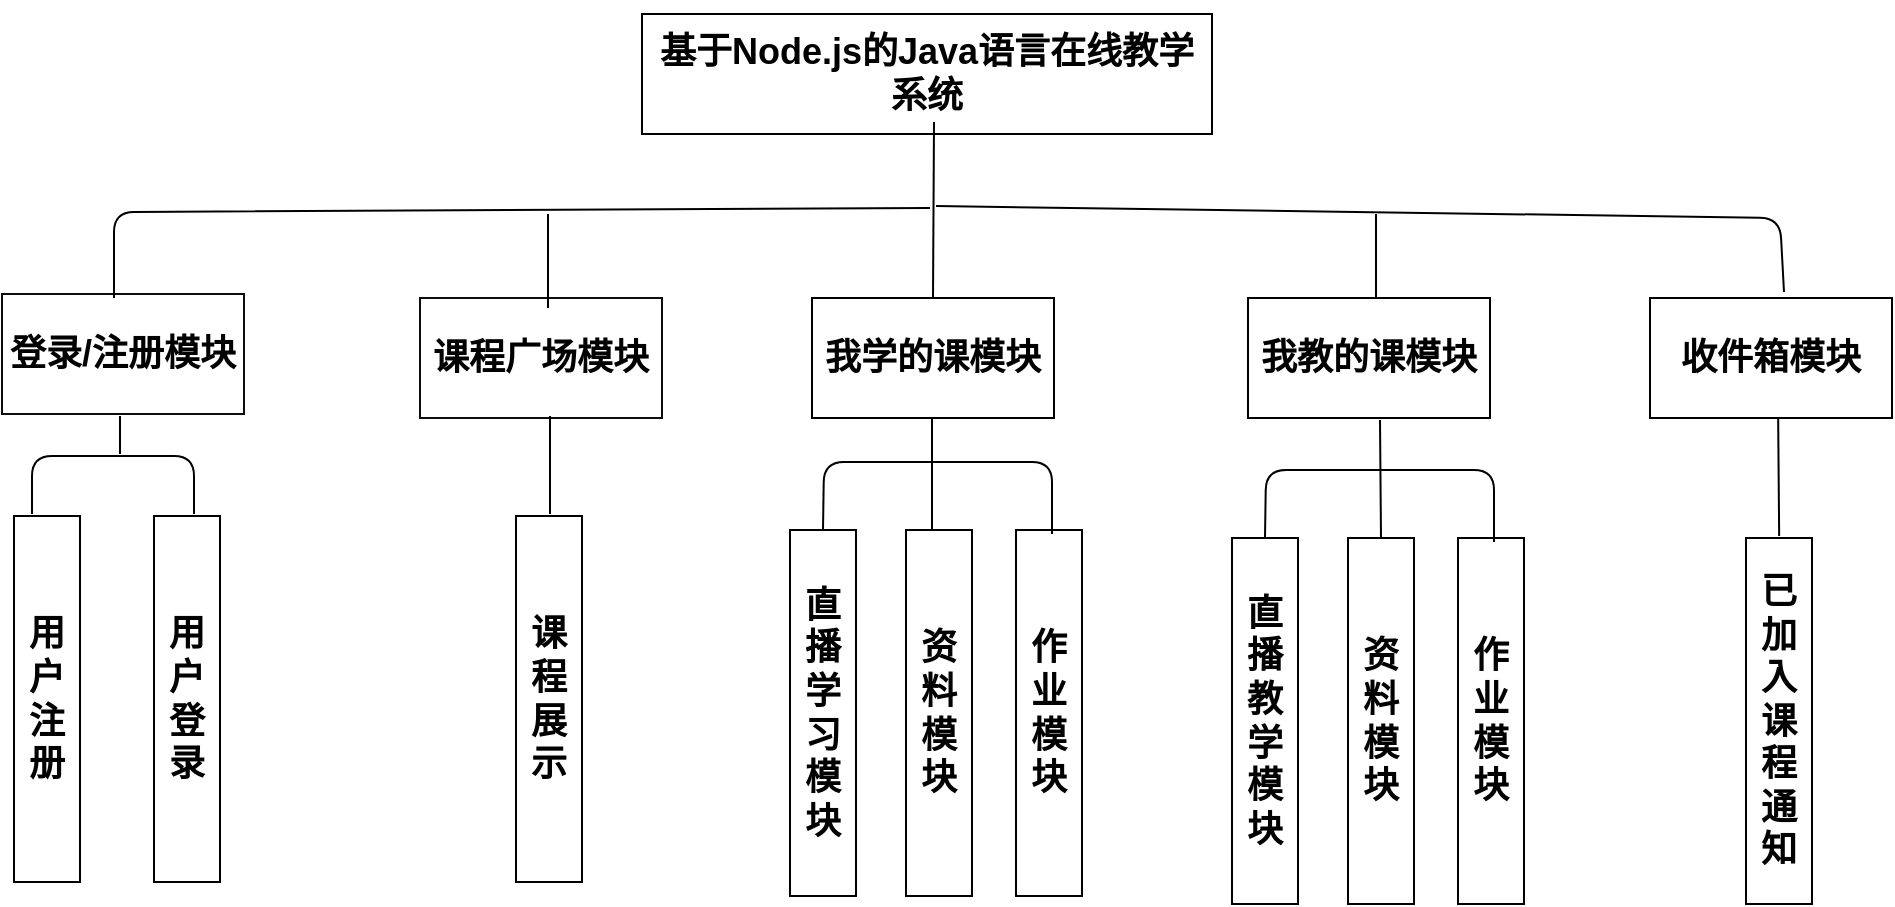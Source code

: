 <mxfile>
    <diagram id="4MXa6RCKn9y8cp7ns_Ss" name="第 1 页">
        <mxGraphModel dx="1270" dy="725" grid="0" gridSize="10" guides="1" tooltips="1" connect="1" arrows="1" fold="1" page="1" pageScale="1" pageWidth="1654" pageHeight="2336" background="#ffffff" math="0" shadow="0">
            <root>
                <mxCell id="0"/>
                <mxCell id="1" parent="0"/>
                <mxCell id="2" value="&lt;p class=&quot;MsoNormal&quot; style=&quot;&quot;&gt;&lt;font color=&quot;#000000&quot; style=&quot;font-size: 18px;&quot;&gt;&lt;b&gt;&lt;font style=&quot;&quot;&gt;基于&lt;/font&gt;&lt;font style=&quot;&quot;&gt;Node.js的Java语言在线教学系统&lt;/font&gt;&lt;/b&gt;&lt;/font&gt;&lt;/p&gt;" style="rounded=0;whiteSpace=wrap;html=1;fillColor=#FFFFFF;fontSize=15;strokeColor=#000000;labelBorderColor=none;" parent="1" vertex="1">
                    <mxGeometry x="421" y="138" width="285" height="60" as="geometry"/>
                </mxCell>
                <mxCell id="3" value="&lt;font style=&quot;font-size: 18px;&quot; color=&quot;#000000&quot;&gt;&lt;b&gt;登录/注册模块&lt;/b&gt;&lt;/font&gt;" style="rounded=0;whiteSpace=wrap;html=1;fillColor=#FFFFFF;fontSize=15;labelBorderColor=none;strokeColor=#0d0d0d;" parent="1" vertex="1">
                    <mxGeometry x="101" y="278" width="121" height="60" as="geometry"/>
                </mxCell>
                <mxCell id="4" value="&lt;font style=&quot;font-size: 18px;&quot; color=&quot;#000000&quot;&gt;&lt;b&gt;课程广场模块&lt;/b&gt;&lt;/font&gt;" style="rounded=0;whiteSpace=wrap;html=1;fillColor=#FFFFFF;fontSize=15;labelBorderColor=none;strokeColor=#0d0d0d;" parent="1" vertex="1">
                    <mxGeometry x="310" y="280" width="121" height="60" as="geometry"/>
                </mxCell>
                <mxCell id="5" value="&lt;font style=&quot;font-size: 18px;&quot; color=&quot;#000000&quot;&gt;&lt;b&gt;我学的课模块&lt;/b&gt;&lt;/font&gt;" style="rounded=0;whiteSpace=wrap;html=1;fillColor=#FFFFFF;fontSize=15;labelBorderColor=none;strokeColor=#000000;" parent="1" vertex="1">
                    <mxGeometry x="506" y="280" width="121" height="60" as="geometry"/>
                </mxCell>
                <mxCell id="6" value="&lt;span style=&quot;color: rgb(0, 0, 0);&quot;&gt;&lt;font style=&quot;font-size: 18px;&quot;&gt;&lt;b&gt;我教的课模块&lt;/b&gt;&lt;/font&gt;&lt;/span&gt;" style="rounded=0;whiteSpace=wrap;html=1;fillColor=#FFFFFF;fontSize=15;labelBorderColor=none;strokeColor=#000000;" parent="1" vertex="1">
                    <mxGeometry x="724" y="280" width="121" height="60" as="geometry"/>
                </mxCell>
                <mxCell id="7" value="&lt;font style=&quot;font-size: 18px;&quot; color=&quot;#000000&quot;&gt;&lt;b&gt;收件箱模块&lt;/b&gt;&lt;/font&gt;" style="rounded=0;whiteSpace=wrap;html=1;fillColor=#FFFFFF;fontSize=15;labelBorderColor=none;strokeColor=#000000;" parent="1" vertex="1">
                    <mxGeometry x="925" y="280" width="121" height="60" as="geometry"/>
                </mxCell>
                <mxCell id="8" value="" style="endArrow=none;html=1;fontSize=16;fontColor=#000000;exitX=0.5;exitY=0;exitDx=0;exitDy=0;labelBorderColor=none;strokeColor=#000000;" parent="1" source="5" edge="1">
                    <mxGeometry width="50" height="50" relative="1" as="geometry">
                        <mxPoint x="493" y="250" as="sourcePoint"/>
                        <mxPoint x="567" y="192" as="targetPoint"/>
                    </mxGeometry>
                </mxCell>
                <mxCell id="9" value="" style="endArrow=none;html=1;fontSize=16;fontColor=#000000;exitX=0.5;exitY=0;exitDx=0;exitDy=0;labelBorderColor=none;strokeColor=#000000;" parent="1" edge="1">
                    <mxGeometry width="50" height="50" relative="1" as="geometry">
                        <mxPoint x="157" y="280" as="sourcePoint"/>
                        <mxPoint x="565" y="235" as="targetPoint"/>
                        <Array as="points">
                            <mxPoint x="157" y="237"/>
                        </Array>
                    </mxGeometry>
                </mxCell>
                <mxCell id="10" value="" style="endArrow=none;html=1;fontSize=16;fontColor=#000000;labelBorderColor=none;strokeColor=#000000;" parent="1" edge="1">
                    <mxGeometry width="50" height="50" relative="1" as="geometry">
                        <mxPoint x="374" y="285" as="sourcePoint"/>
                        <mxPoint x="374" y="238" as="targetPoint"/>
                    </mxGeometry>
                </mxCell>
                <mxCell id="11" value="" style="endArrow=none;html=1;fontSize=16;fontColor=#000000;labelBorderColor=none;strokeColor=#000000;" parent="1" edge="1">
                    <mxGeometry width="50" height="50" relative="1" as="geometry">
                        <mxPoint x="568" y="234" as="sourcePoint"/>
                        <mxPoint x="992" y="277" as="targetPoint"/>
                        <Array as="points">
                            <mxPoint x="990" y="240"/>
                        </Array>
                    </mxGeometry>
                </mxCell>
                <mxCell id="12" value="" style="endArrow=none;html=1;fontSize=16;fontColor=#000000;labelBorderColor=none;strokeColor=#000000;" parent="1" edge="1">
                    <mxGeometry width="50" height="50" relative="1" as="geometry">
                        <mxPoint x="788" y="280" as="sourcePoint"/>
                        <mxPoint x="788" y="238" as="targetPoint"/>
                    </mxGeometry>
                </mxCell>
                <mxCell id="13" value="&lt;span style=&quot;font-size: 18px;&quot;&gt;&lt;b&gt;用户注册&lt;/b&gt;&lt;/span&gt;" style="rounded=0;whiteSpace=wrap;html=1;fillColor=#FFFFFF;fontSize=15;labelBorderColor=none;strokeColor=#000000;" parent="1" vertex="1">
                    <mxGeometry x="107" y="389" width="33" height="183" as="geometry"/>
                </mxCell>
                <mxCell id="14" value="&lt;font style=&quot;font-size: 18px;&quot; color=&quot;#000000&quot;&gt;&lt;b&gt;用户登录&lt;/b&gt;&lt;/font&gt;" style="rounded=0;whiteSpace=wrap;html=1;fillColor=#FFFFFF;fontSize=15;labelBorderColor=none;strokeColor=#000000;" parent="1" vertex="1">
                    <mxGeometry x="177" y="389" width="33" height="183" as="geometry"/>
                </mxCell>
                <mxCell id="16" value="" style="endArrow=none;html=1;fontSize=16;fontColor=#000000;labelBorderColor=none;strokeColor=#000000;" parent="1" edge="1">
                    <mxGeometry width="50" height="50" relative="1" as="geometry">
                        <mxPoint x="116" y="388" as="sourcePoint"/>
                        <mxPoint x="197" y="388" as="targetPoint"/>
                        <Array as="points">
                            <mxPoint x="116" y="359"/>
                            <mxPoint x="197" y="359"/>
                        </Array>
                    </mxGeometry>
                </mxCell>
                <mxCell id="18" value="" style="endArrow=none;html=1;fontSize=16;fontColor=#000000;labelBorderColor=none;strokeColor=#000000;" parent="1" edge="1">
                    <mxGeometry width="50" height="50" relative="1" as="geometry">
                        <mxPoint x="160" y="358" as="sourcePoint"/>
                        <mxPoint x="160" y="339" as="targetPoint"/>
                    </mxGeometry>
                </mxCell>
                <mxCell id="22" value="&lt;font style=&quot;font-size: 18px;&quot; color=&quot;#000000&quot;&gt;&lt;b&gt;课程展示&lt;/b&gt;&lt;/font&gt;" style="rounded=0;whiteSpace=wrap;html=1;fillColor=#FFFFFF;fontSize=15;labelBorderColor=none;strokeColor=#000000;" parent="1" vertex="1">
                    <mxGeometry x="358" y="389" width="33" height="183" as="geometry"/>
                </mxCell>
                <mxCell id="25" value="" style="endArrow=none;html=1;fontSize=16;fontColor=#000000;labelBorderColor=none;strokeColor=#000000;" parent="1" edge="1">
                    <mxGeometry width="50" height="50" relative="1" as="geometry">
                        <mxPoint x="375" y="388" as="sourcePoint"/>
                        <mxPoint x="375" y="339" as="targetPoint"/>
                    </mxGeometry>
                </mxCell>
                <mxCell id="27" value="&lt;font style=&quot;font-size: 18px;&quot; color=&quot;#000000&quot;&gt;&lt;b&gt;直播学习模块&lt;/b&gt;&lt;/font&gt;" style="rounded=0;whiteSpace=wrap;html=1;fillColor=#FFFFFF;fontSize=15;labelBorderColor=none;strokeColor=#000000;" parent="1" vertex="1">
                    <mxGeometry x="495" y="396" width="33" height="183" as="geometry"/>
                </mxCell>
                <mxCell id="28" value="&lt;font style=&quot;font-size: 18px;&quot; color=&quot;#000000&quot;&gt;&lt;b&gt;资料模块&lt;/b&gt;&lt;/font&gt;" style="rounded=0;whiteSpace=wrap;html=1;fillColor=#FFFFFF;fontSize=15;labelBorderColor=none;strokeColor=#000000;" parent="1" vertex="1">
                    <mxGeometry x="553" y="396" width="33" height="183" as="geometry"/>
                </mxCell>
                <mxCell id="29" value="&lt;font style=&quot;font-size: 18px;&quot; color=&quot;#000000&quot;&gt;&lt;b&gt;作业模块&lt;/b&gt;&lt;/font&gt;" style="rounded=0;whiteSpace=wrap;html=1;fillColor=#FFFFFF;fontSize=15;labelBorderColor=none;strokeColor=#000000;" parent="1" vertex="1">
                    <mxGeometry x="608" y="396" width="33" height="183" as="geometry"/>
                </mxCell>
                <mxCell id="30" value="" style="endArrow=none;html=1;fontSize=16;fontColor=#000000;entryX=0.496;entryY=1;entryDx=0;entryDy=0;entryPerimeter=0;labelBorderColor=none;strokeColor=#000000;" parent="1" target="5" edge="1">
                    <mxGeometry width="50" height="50" relative="1" as="geometry">
                        <mxPoint x="566" y="396" as="sourcePoint"/>
                        <mxPoint x="566" y="344" as="targetPoint"/>
                    </mxGeometry>
                </mxCell>
                <mxCell id="31" value="" style="endArrow=none;html=1;fontSize=16;fontColor=#000000;exitX=0.5;exitY=0;exitDx=0;exitDy=0;labelBorderColor=none;strokeColor=#000000;" parent="1" source="27" edge="1">
                    <mxGeometry width="50" height="50" relative="1" as="geometry">
                        <mxPoint x="589" y="436" as="sourcePoint"/>
                        <mxPoint x="567" y="362" as="targetPoint"/>
                        <Array as="points">
                            <mxPoint x="512" y="362"/>
                        </Array>
                    </mxGeometry>
                </mxCell>
                <mxCell id="32" value="" style="endArrow=none;html=1;fontSize=16;fontColor=#000000;labelBorderColor=none;strokeColor=#000000;" parent="1" edge="1">
                    <mxGeometry width="50" height="50" relative="1" as="geometry">
                        <mxPoint x="566" y="362" as="sourcePoint"/>
                        <mxPoint x="626" y="398" as="targetPoint"/>
                        <Array as="points">
                            <mxPoint x="626" y="362"/>
                        </Array>
                    </mxGeometry>
                </mxCell>
                <mxCell id="33" value="&lt;font style=&quot;font-size: 18px;&quot; color=&quot;#000000&quot;&gt;&lt;b&gt;直播教学模块&lt;/b&gt;&lt;/font&gt;" style="rounded=0;whiteSpace=wrap;html=1;fillColor=#FFFFFF;fontSize=15;labelBorderColor=none;strokeColor=#000000;" parent="1" vertex="1">
                    <mxGeometry x="716" y="400" width="33" height="183" as="geometry"/>
                </mxCell>
                <mxCell id="34" value="&lt;font style=&quot;font-size: 18px;&quot; color=&quot;#000000&quot;&gt;&lt;b&gt;资料模块&lt;/b&gt;&lt;/font&gt;" style="rounded=0;whiteSpace=wrap;html=1;fillColor=#FFFFFF;fontSize=15;labelBorderColor=none;strokeColor=#000000;" parent="1" vertex="1">
                    <mxGeometry x="774" y="400" width="33" height="183" as="geometry"/>
                </mxCell>
                <mxCell id="35" value="&lt;font style=&quot;font-size: 18px;&quot; color=&quot;#000000&quot;&gt;&lt;b&gt;作业模块&lt;/b&gt;&lt;/font&gt;" style="rounded=0;whiteSpace=wrap;html=1;fillColor=#FFFFFF;fontSize=15;labelBorderColor=none;strokeColor=#000000;" parent="1" vertex="1">
                    <mxGeometry x="829" y="400" width="33" height="183" as="geometry"/>
                </mxCell>
                <mxCell id="36" value="" style="endArrow=none;html=1;fontSize=16;fontColor=#000000;exitX=0.5;exitY=0;exitDx=0;exitDy=0;labelBorderColor=none;strokeColor=#000000;" parent="1" source="33" edge="1">
                    <mxGeometry width="50" height="50" relative="1" as="geometry">
                        <mxPoint x="810" y="440" as="sourcePoint"/>
                        <mxPoint x="788" y="366.0" as="targetPoint"/>
                        <Array as="points">
                            <mxPoint x="733" y="366"/>
                        </Array>
                    </mxGeometry>
                </mxCell>
                <mxCell id="37" value="" style="endArrow=none;html=1;fontSize=16;fontColor=#000000;labelBorderColor=none;strokeColor=#000000;" parent="1" edge="1">
                    <mxGeometry width="50" height="50" relative="1" as="geometry">
                        <mxPoint x="787" y="366.0" as="sourcePoint"/>
                        <mxPoint x="847" y="402" as="targetPoint"/>
                        <Array as="points">
                            <mxPoint x="847" y="366"/>
                        </Array>
                    </mxGeometry>
                </mxCell>
                <mxCell id="38" value="" style="endArrow=none;html=1;fontSize=16;fontColor=#000000;exitX=0.5;exitY=0;exitDx=0;exitDy=0;labelBorderColor=none;strokeColor=#000000;" parent="1" source="34" edge="1">
                    <mxGeometry width="50" height="50" relative="1" as="geometry">
                        <mxPoint x="792" y="416.0" as="sourcePoint"/>
                        <mxPoint x="790" y="341" as="targetPoint"/>
                    </mxGeometry>
                </mxCell>
                <mxCell id="40" value="&lt;font style=&quot;font-size: 18px;&quot; color=&quot;#000000&quot;&gt;&lt;b&gt;已加入课程通知&lt;/b&gt;&lt;/font&gt;" style="rounded=0;whiteSpace=wrap;html=1;fillColor=#FFFFFF;fontSize=15;labelBorderColor=none;strokeColor=#000000;" parent="1" vertex="1">
                    <mxGeometry x="973" y="400" width="33" height="183" as="geometry"/>
                </mxCell>
                <mxCell id="41" value="" style="endArrow=none;html=1;fontSize=16;fontColor=#000000;exitX=0.5;exitY=0;exitDx=0;exitDy=0;labelBorderColor=none;strokeColor=#000000;" parent="1" edge="1">
                    <mxGeometry width="50" height="50" relative="1" as="geometry">
                        <mxPoint x="989.58" y="399" as="sourcePoint"/>
                        <mxPoint x="989.08" y="340" as="targetPoint"/>
                    </mxGeometry>
                </mxCell>
            </root>
        </mxGraphModel>
    </diagram>
</mxfile>